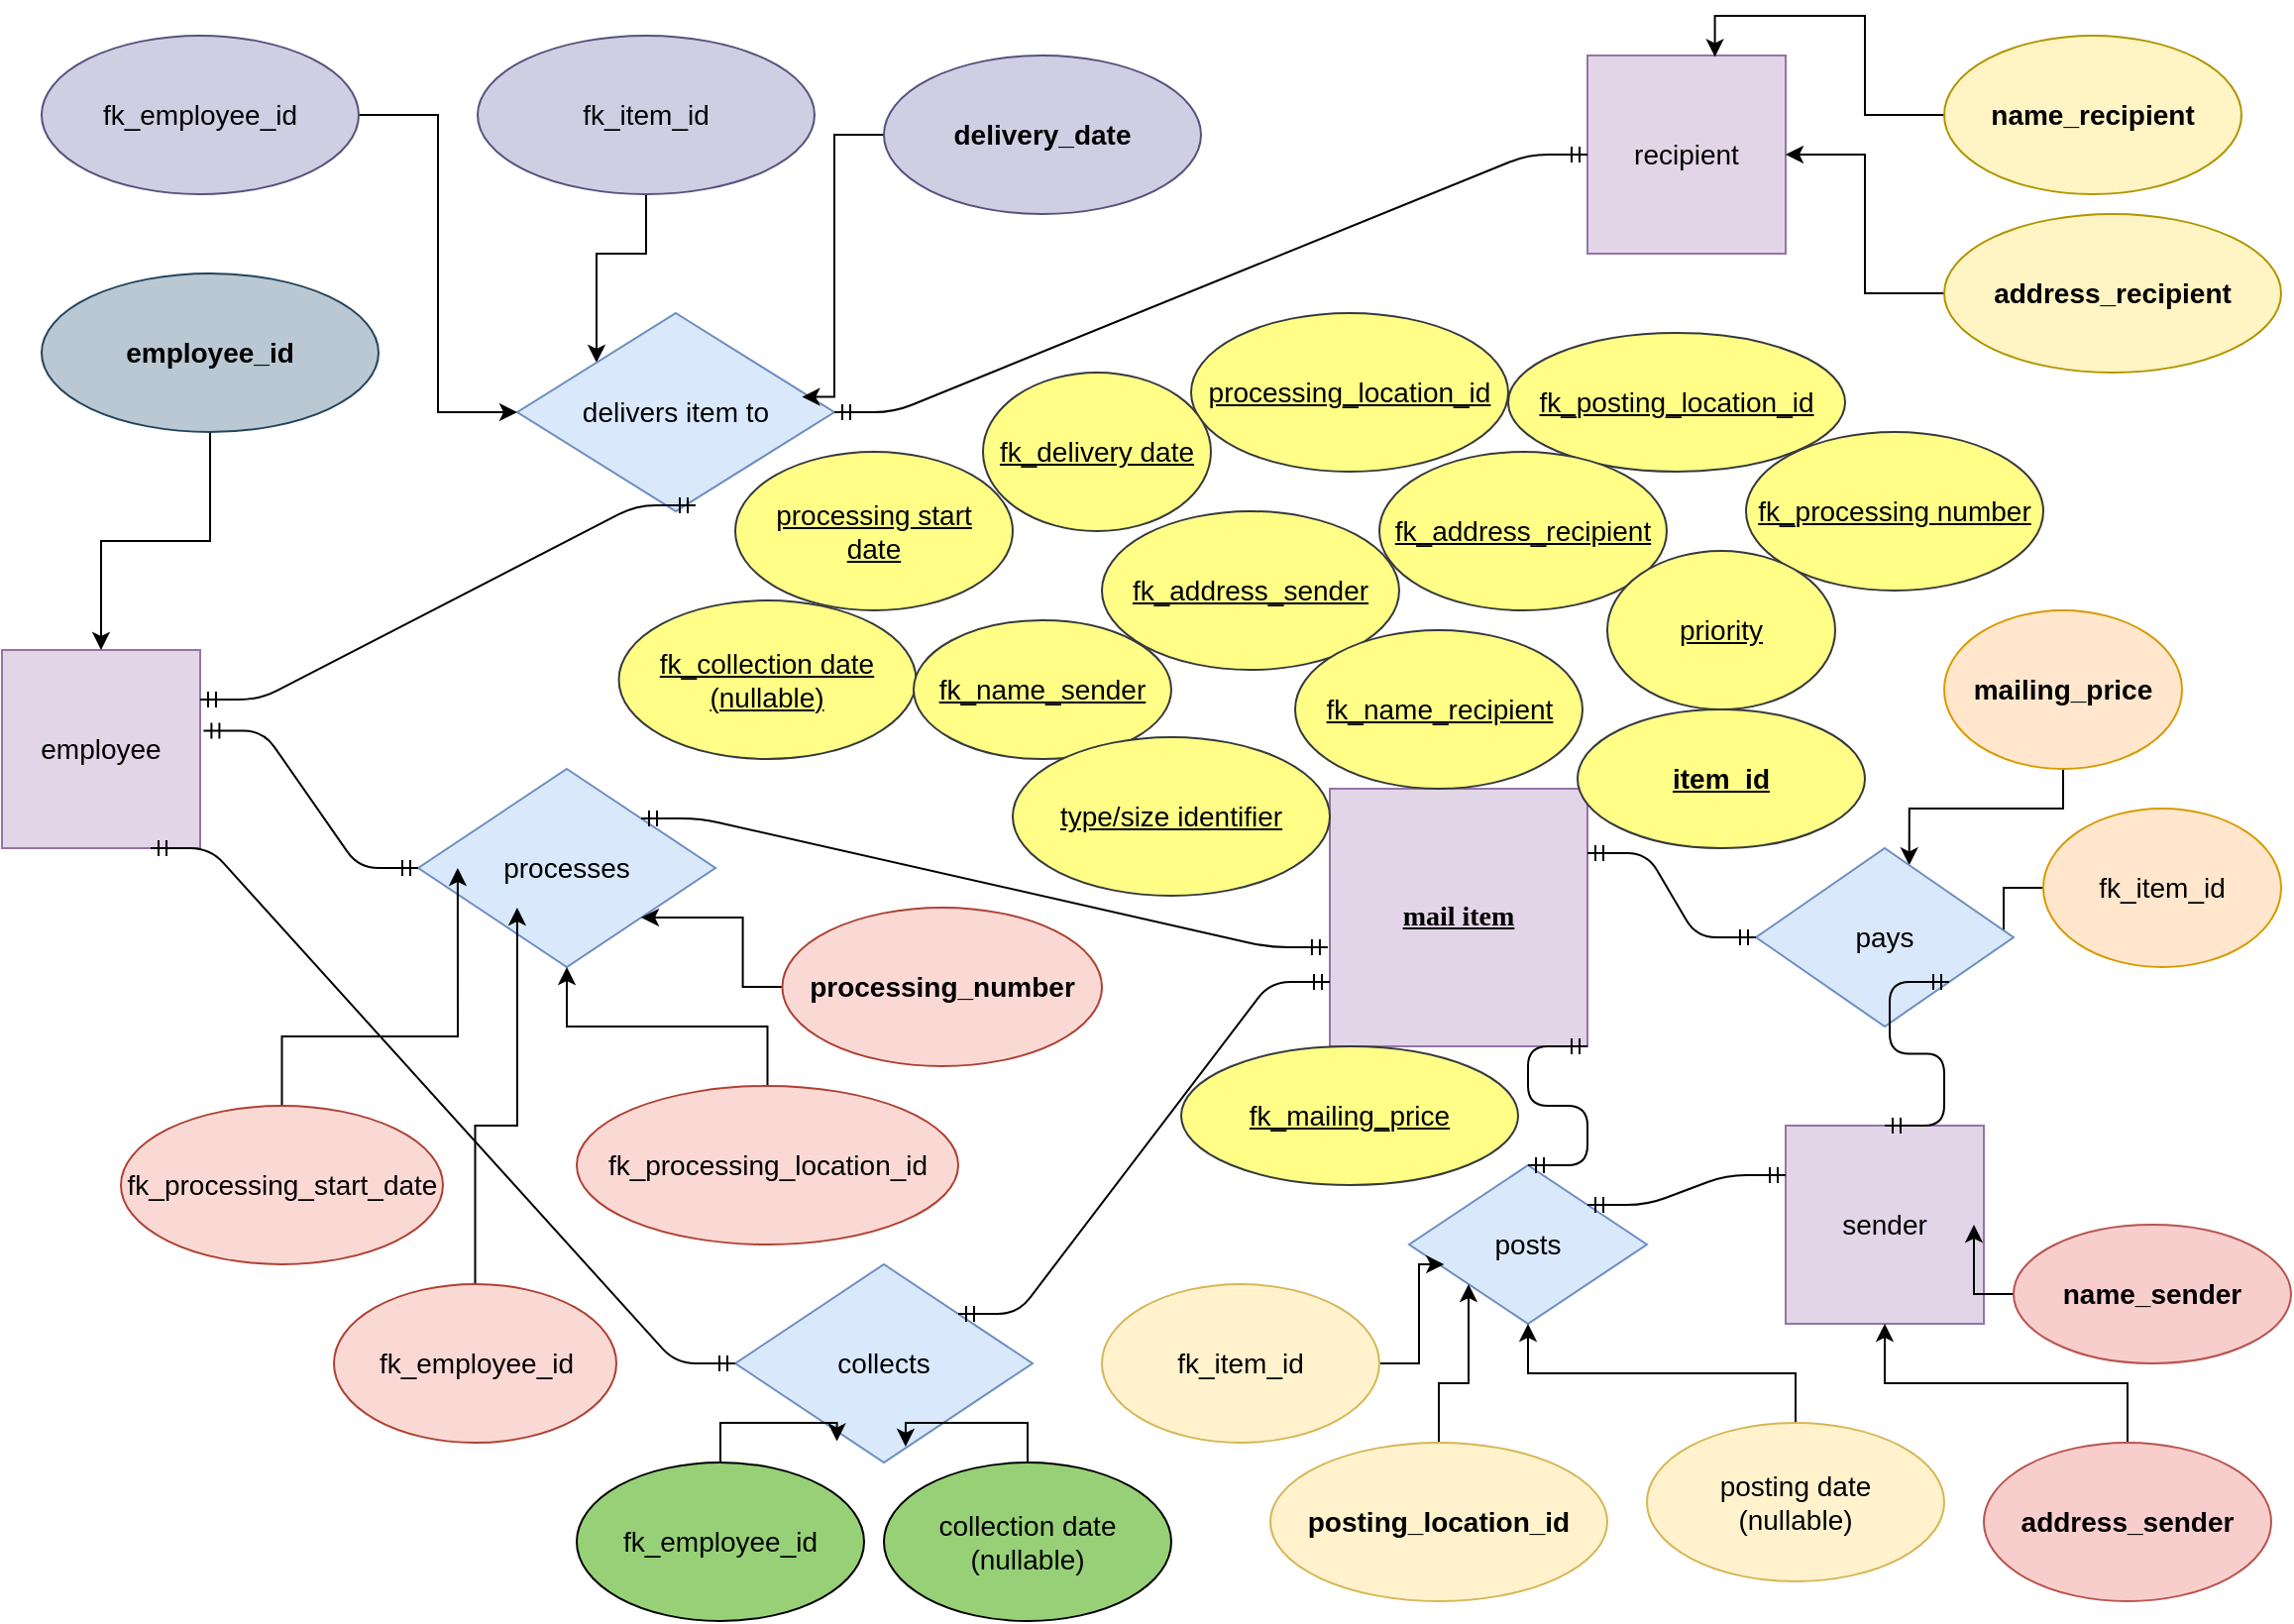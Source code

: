 <mxfile version="13.5.4" type="device"><diagram id="zDZmXAtzCNWLokW1jeRb" name="Page-1"><mxGraphModel dx="998" dy="492" grid="1" gridSize="10" guides="1" tooltips="1" connect="1" arrows="1" fold="1" page="1" pageScale="1" pageWidth="1169" pageHeight="827" math="0" shadow="0"><root><mxCell id="0"/><mxCell id="1" parent="0"/><mxCell id="Khkg1KRHEg8F2Jqv0YAL-1" value="mail item" style="whiteSpace=wrap;html=1;aspect=fixed;fontSize=14;fillColor=#e1d5e7;strokeColor=#9673a6;fontFamily=Comic Sans MS;fontStyle=5" parent="1" vertex="1"><mxGeometry x="680" y="400" width="130" height="130" as="geometry"/></mxCell><mxCell id="Khkg1KRHEg8F2Jqv0YAL-3" value="employee" style="whiteSpace=wrap;html=1;aspect=fixed;fontSize=14;fillColor=#e1d5e7;strokeColor=#9673a6;" parent="1" vertex="1"><mxGeometry x="10" y="330" width="100" height="100" as="geometry"/></mxCell><mxCell id="Khkg1KRHEg8F2Jqv0YAL-4" value="sender" style="whiteSpace=wrap;html=1;aspect=fixed;fontSize=14;fillColor=#e1d5e7;strokeColor=#9673a6;" parent="1" vertex="1"><mxGeometry x="910" y="570" width="100" height="100" as="geometry"/></mxCell><mxCell id="Khkg1KRHEg8F2Jqv0YAL-5" value="recipient" style="whiteSpace=wrap;html=1;aspect=fixed;fontSize=14;fillColor=#e1d5e7;strokeColor=#9673a6;" parent="1" vertex="1"><mxGeometry x="810" y="30" width="100" height="100" as="geometry"/></mxCell><mxCell id="Khkg1KRHEg8F2Jqv0YAL-47" style="edgeStyle=orthogonalEdgeStyle;rounded=0;orthogonalLoop=1;jettySize=auto;html=1;entryX=0;entryY=0;entryDx=0;entryDy=0;fontSize=14;" parent="1" source="Khkg1KRHEg8F2Jqv0YAL-6" target="Khkg1KRHEg8F2Jqv0YAL-20" edge="1"><mxGeometry relative="1" as="geometry"/></mxCell><mxCell id="Khkg1KRHEg8F2Jqv0YAL-6" value="fk_item_id" style="ellipse;whiteSpace=wrap;html=1;fontSize=14;fillColor=#d0cee2;strokeColor=#56517e;" parent="1" vertex="1"><mxGeometry x="250" y="20" width="170" height="80" as="geometry"/></mxCell><mxCell id="Khkg1KRHEg8F2Jqv0YAL-32" style="edgeStyle=orthogonalEdgeStyle;rounded=0;orthogonalLoop=1;jettySize=auto;html=1;entryX=0.595;entryY=0.096;entryDx=0;entryDy=0;entryPerimeter=0;fontSize=14;" parent="1" source="Khkg1KRHEg8F2Jqv0YAL-9" target="Khkg1KRHEg8F2Jqv0YAL-15" edge="1"><mxGeometry relative="1" as="geometry"/></mxCell><mxCell id="Khkg1KRHEg8F2Jqv0YAL-9" value="&lt;b&gt;mailing_price&lt;/b&gt;" style="ellipse;whiteSpace=wrap;html=1;fontSize=14;fillColor=#ffe6cc;strokeColor=#d79b00;" parent="1" vertex="1"><mxGeometry x="990" y="310" width="120" height="80" as="geometry"/></mxCell><mxCell id="Khkg1KRHEg8F2Jqv0YAL-33" style="edgeStyle=orthogonalEdgeStyle;rounded=0;orthogonalLoop=1;jettySize=auto;html=1;exitX=0;exitY=0.5;exitDx=0;exitDy=0;fontSize=14;" parent="1" source="Khkg1KRHEg8F2Jqv0YAL-10" target="Khkg1KRHEg8F2Jqv0YAL-15" edge="1"><mxGeometry relative="1" as="geometry"/></mxCell><mxCell id="Khkg1KRHEg8F2Jqv0YAL-10" value="fk_item_id" style="ellipse;whiteSpace=wrap;html=1;fontSize=14;fillColor=#ffe6cc;strokeColor=#d79b00;" parent="1" vertex="1"><mxGeometry x="1040" y="410" width="120" height="80" as="geometry"/></mxCell><mxCell id="Khkg1KRHEg8F2Jqv0YAL-49" style="edgeStyle=orthogonalEdgeStyle;rounded=0;orthogonalLoop=1;jettySize=auto;html=1;fontSize=14;" parent="1" source="Khkg1KRHEg8F2Jqv0YAL-12" target="Khkg1KRHEg8F2Jqv0YAL-5" edge="1"><mxGeometry relative="1" as="geometry"/></mxCell><mxCell id="Khkg1KRHEg8F2Jqv0YAL-12" value="address_recipient" style="ellipse;whiteSpace=wrap;html=1;fontSize=14;strokeColor=#B09500;fillColor=#FFF4C3;fontStyle=1" parent="1" vertex="1"><mxGeometry x="990" y="110" width="170" height="80" as="geometry"/></mxCell><mxCell id="Khkg1KRHEg8F2Jqv0YAL-48" style="edgeStyle=orthogonalEdgeStyle;rounded=0;orthogonalLoop=1;jettySize=auto;html=1;entryX=0.643;entryY=0.007;entryDx=0;entryDy=0;entryPerimeter=0;fontSize=14;" parent="1" source="Khkg1KRHEg8F2Jqv0YAL-13" target="Khkg1KRHEg8F2Jqv0YAL-5" edge="1"><mxGeometry relative="1" as="geometry"/></mxCell><mxCell id="Khkg1KRHEg8F2Jqv0YAL-13" value="name_recipient" style="ellipse;whiteSpace=wrap;html=1;fontSize=14;strokeColor=#B09500;fillColor=#FFF4C3;fontStyle=1" parent="1" vertex="1"><mxGeometry x="990" y="20" width="150" height="80" as="geometry"/></mxCell><mxCell id="Khkg1KRHEg8F2Jqv0YAL-15" value="pays" style="rhombus;whiteSpace=wrap;html=1;fontSize=14;fillColor=#dae8fc;strokeColor=#6c8ebf;" parent="1" vertex="1"><mxGeometry x="895" y="430" width="130" height="90" as="geometry"/></mxCell><mxCell id="Khkg1KRHEg8F2Jqv0YAL-17" value="posts" style="rhombus;whiteSpace=wrap;html=1;fontSize=14;fillColor=#dae8fc;strokeColor=#6c8ebf;" parent="1" vertex="1"><mxGeometry x="720" y="590" width="120" height="80" as="geometry"/></mxCell><mxCell id="Khkg1KRHEg8F2Jqv0YAL-19" value="processes" style="rhombus;whiteSpace=wrap;html=1;fontSize=14;fillColor=#dae8fc;strokeColor=#6c8ebf;" parent="1" vertex="1"><mxGeometry x="220" y="390" width="150" height="100" as="geometry"/></mxCell><mxCell id="Khkg1KRHEg8F2Jqv0YAL-20" value="delivers item to" style="rhombus;whiteSpace=wrap;html=1;fontSize=14;fillColor=#dae8fc;strokeColor=#6c8ebf;" parent="1" vertex="1"><mxGeometry x="270" y="160" width="160" height="100" as="geometry"/></mxCell><mxCell id="Khkg1KRHEg8F2Jqv0YAL-21" value="" style="edgeStyle=entityRelationEdgeStyle;fontSize=12;html=1;endArrow=ERmandOne;startArrow=ERmandOne;exitX=1;exitY=0.25;exitDx=0;exitDy=0;" parent="1" source="Khkg1KRHEg8F2Jqv0YAL-3" edge="1"><mxGeometry width="100" height="100" relative="1" as="geometry"><mxPoint x="320" y="450" as="sourcePoint"/><mxPoint x="360" y="257" as="targetPoint"/></mxGeometry></mxCell><mxCell id="Khkg1KRHEg8F2Jqv0YAL-22" value="" style="edgeStyle=entityRelationEdgeStyle;fontSize=12;html=1;endArrow=ERmandOne;startArrow=ERmandOne;entryX=0;entryY=0.5;entryDx=0;entryDy=0;" parent="1" source="Khkg1KRHEg8F2Jqv0YAL-20" target="Khkg1KRHEg8F2Jqv0YAL-5" edge="1"><mxGeometry width="100" height="100" relative="1" as="geometry"><mxPoint x="470" y="360" as="sourcePoint"/><mxPoint x="650" y="150" as="targetPoint"/></mxGeometry></mxCell><mxCell id="Khkg1KRHEg8F2Jqv0YAL-23" value="" style="edgeStyle=entityRelationEdgeStyle;fontSize=12;html=1;endArrow=ERmandOne;startArrow=ERmandOne;entryX=0.5;entryY=0;entryDx=0;entryDy=0;exitX=1;exitY=1;exitDx=0;exitDy=0;" parent="1" source="Khkg1KRHEg8F2Jqv0YAL-15" target="Khkg1KRHEg8F2Jqv0YAL-4" edge="1"><mxGeometry width="100" height="100" relative="1" as="geometry"><mxPoint x="580" y="560" as="sourcePoint"/><mxPoint x="760" y="350" as="targetPoint"/></mxGeometry></mxCell><mxCell id="Khkg1KRHEg8F2Jqv0YAL-24" value="" style="edgeStyle=entityRelationEdgeStyle;fontSize=12;html=1;endArrow=ERmandOne;startArrow=ERmandOne;exitX=1;exitY=0.25;exitDx=0;exitDy=0;" parent="1" source="Khkg1KRHEg8F2Jqv0YAL-1" target="Khkg1KRHEg8F2Jqv0YAL-15" edge="1"><mxGeometry width="100" height="100" relative="1" as="geometry"><mxPoint x="770" y="500" as="sourcePoint"/><mxPoint x="950" y="290" as="targetPoint"/></mxGeometry></mxCell><mxCell id="Khkg1KRHEg8F2Jqv0YAL-25" value="" style="edgeStyle=entityRelationEdgeStyle;fontSize=12;html=1;endArrow=ERmandOne;startArrow=ERmandOne;exitX=1;exitY=0;exitDx=0;exitDy=0;entryX=0;entryY=0.25;entryDx=0;entryDy=0;" parent="1" source="Khkg1KRHEg8F2Jqv0YAL-17" target="Khkg1KRHEg8F2Jqv0YAL-4" edge="1"><mxGeometry width="100" height="100" relative="1" as="geometry"><mxPoint x="280" y="600" as="sourcePoint"/><mxPoint x="460" y="390" as="targetPoint"/></mxGeometry></mxCell><mxCell id="Khkg1KRHEg8F2Jqv0YAL-26" value="" style="edgeStyle=entityRelationEdgeStyle;fontSize=12;html=1;endArrow=ERmandOne;startArrow=ERmandOne;entryX=1;entryY=1;entryDx=0;entryDy=0;exitX=0.5;exitY=0;exitDx=0;exitDy=0;" parent="1" source="Khkg1KRHEg8F2Jqv0YAL-17" target="Khkg1KRHEg8F2Jqv0YAL-1" edge="1"><mxGeometry width="100" height="100" relative="1" as="geometry"><mxPoint x="730" y="555" as="sourcePoint"/><mxPoint x="830" y="540" as="targetPoint"/></mxGeometry></mxCell><mxCell id="Khkg1KRHEg8F2Jqv0YAL-27" value="" style="edgeStyle=entityRelationEdgeStyle;fontSize=12;html=1;endArrow=ERmandOne;startArrow=ERmandOne;exitX=1;exitY=0;exitDx=0;exitDy=0;entryX=-0.008;entryY=0.615;entryDx=0;entryDy=0;entryPerimeter=0;" parent="1" source="Khkg1KRHEg8F2Jqv0YAL-19" target="Khkg1KRHEg8F2Jqv0YAL-1" edge="1"><mxGeometry width="100" height="100" relative="1" as="geometry"><mxPoint x="410" y="414" as="sourcePoint"/><mxPoint x="673" y="450" as="targetPoint"/></mxGeometry></mxCell><mxCell id="Khkg1KRHEg8F2Jqv0YAL-28" value="" style="edgeStyle=entityRelationEdgeStyle;fontSize=12;html=1;endArrow=ERmandOne;startArrow=ERmandOne;exitX=1.017;exitY=0.407;exitDx=0;exitDy=0;exitPerimeter=0;" parent="1" source="Khkg1KRHEg8F2Jqv0YAL-3" target="Khkg1KRHEg8F2Jqv0YAL-19" edge="1"><mxGeometry width="100" height="100" relative="1" as="geometry"><mxPoint x="210.5" y="660" as="sourcePoint"/><mxPoint x="360" y="575" as="targetPoint"/></mxGeometry></mxCell><mxCell id="Khkg1KRHEg8F2Jqv0YAL-29" value="collects" style="rhombus;whiteSpace=wrap;html=1;fontSize=14;fillColor=#dae8fc;strokeColor=#6c8ebf;" parent="1" vertex="1"><mxGeometry x="380" y="640" width="150" height="100" as="geometry"/></mxCell><mxCell id="Khkg1KRHEg8F2Jqv0YAL-30" value="" style="edgeStyle=entityRelationEdgeStyle;fontSize=12;html=1;endArrow=ERmandOne;startArrow=ERmandOne;exitX=0.75;exitY=1;exitDx=0;exitDy=0;" parent="1" source="Khkg1KRHEg8F2Jqv0YAL-3" target="Khkg1KRHEg8F2Jqv0YAL-29" edge="1"><mxGeometry width="100" height="100" relative="1" as="geometry"><mxPoint x="210" y="650" as="sourcePoint"/><mxPoint x="370" y="690" as="targetPoint"/></mxGeometry></mxCell><mxCell id="Khkg1KRHEg8F2Jqv0YAL-31" value="" style="edgeStyle=entityRelationEdgeStyle;fontSize=12;html=1;endArrow=ERmandOne;startArrow=ERmandOne;exitX=1;exitY=0;exitDx=0;exitDy=0;entryX=0;entryY=0.75;entryDx=0;entryDy=0;" parent="1" source="Khkg1KRHEg8F2Jqv0YAL-29" target="Khkg1KRHEg8F2Jqv0YAL-1" edge="1"><mxGeometry width="100" height="100" relative="1" as="geometry"><mxPoint x="530" y="515.7" as="sourcePoint"/><mxPoint x="685.8" y="470" as="targetPoint"/></mxGeometry></mxCell><mxCell id="Khkg1KRHEg8F2Jqv0YAL-42" style="edgeStyle=orthogonalEdgeStyle;rounded=0;orthogonalLoop=1;jettySize=auto;html=1;entryX=0.147;entryY=0.625;entryDx=0;entryDy=0;entryPerimeter=0;fontSize=14;" parent="1" source="Khkg1KRHEg8F2Jqv0YAL-34" target="Khkg1KRHEg8F2Jqv0YAL-17" edge="1"><mxGeometry relative="1" as="geometry"/></mxCell><mxCell id="Khkg1KRHEg8F2Jqv0YAL-34" value="fk_item_id" style="ellipse;whiteSpace=wrap;html=1;fontSize=14;fillColor=#fff2cc;strokeColor=#d6b656;" parent="1" vertex="1"><mxGeometry x="565" y="650" width="140" height="80" as="geometry"/></mxCell><mxCell id="Khkg1KRHEg8F2Jqv0YAL-44" style="edgeStyle=orthogonalEdgeStyle;rounded=0;orthogonalLoop=1;jettySize=auto;html=1;fontSize=14;" parent="1" source="Khkg1KRHEg8F2Jqv0YAL-35" target="Khkg1KRHEg8F2Jqv0YAL-4" edge="1"><mxGeometry relative="1" as="geometry"/></mxCell><mxCell id="Khkg1KRHEg8F2Jqv0YAL-35" value="name_sender" style="ellipse;whiteSpace=wrap;html=1;fontSize=14;fillColor=#f8cecc;strokeColor=#b85450;fontStyle=1" parent="1" vertex="1"><mxGeometry x="1025" y="620" width="140" height="70" as="geometry"/></mxCell><mxCell id="Khkg1KRHEg8F2Jqv0YAL-78" style="edgeStyle=orthogonalEdgeStyle;rounded=0;orthogonalLoop=1;jettySize=auto;html=1;entryX=0.898;entryY=0.423;entryDx=0;entryDy=0;entryPerimeter=0;fontSize=14;fontColor=#000000;" parent="1" source="Khkg1KRHEg8F2Jqv0YAL-36" target="Khkg1KRHEg8F2Jqv0YAL-20" edge="1"><mxGeometry relative="1" as="geometry"><Array as="points"><mxPoint x="430" y="70"/><mxPoint x="430" y="202"/></Array></mxGeometry></mxCell><mxCell id="Khkg1KRHEg8F2Jqv0YAL-36" value="&lt;b&gt;delivery_date&lt;/b&gt;" style="ellipse;whiteSpace=wrap;html=1;fontSize=14;fillColor=#d0cee2;strokeColor=#56517e;" parent="1" vertex="1"><mxGeometry x="455" y="30" width="160" height="80" as="geometry"/></mxCell><mxCell id="Khkg1KRHEg8F2Jqv0YAL-40" style="edgeStyle=orthogonalEdgeStyle;rounded=0;orthogonalLoop=1;jettySize=auto;html=1;fontSize=14;" parent="1" source="Khkg1KRHEg8F2Jqv0YAL-37" target="Khkg1KRHEg8F2Jqv0YAL-17" edge="1"><mxGeometry relative="1" as="geometry"/></mxCell><mxCell id="Khkg1KRHEg8F2Jqv0YAL-37" value="posting date&lt;br&gt;(nullable)" style="ellipse;whiteSpace=wrap;html=1;fontSize=14;fillColor=#fff2cc;strokeColor=#d6b656;" parent="1" vertex="1"><mxGeometry x="840" y="720" width="150" height="80" as="geometry"/></mxCell><mxCell id="Khkg1KRHEg8F2Jqv0YAL-41" style="edgeStyle=orthogonalEdgeStyle;rounded=0;orthogonalLoop=1;jettySize=auto;html=1;entryX=0;entryY=1;entryDx=0;entryDy=0;fontSize=14;" parent="1" source="Khkg1KRHEg8F2Jqv0YAL-38" target="Khkg1KRHEg8F2Jqv0YAL-17" edge="1"><mxGeometry relative="1" as="geometry"/></mxCell><mxCell id="Khkg1KRHEg8F2Jqv0YAL-38" value="&lt;b&gt;posting_location_id&lt;/b&gt;" style="ellipse;whiteSpace=wrap;html=1;fontSize=14;fillColor=#fff2cc;strokeColor=#d6b656;" parent="1" vertex="1"><mxGeometry x="650" y="730" width="170" height="80" as="geometry"/></mxCell><mxCell id="Khkg1KRHEg8F2Jqv0YAL-46" style="edgeStyle=orthogonalEdgeStyle;rounded=0;orthogonalLoop=1;jettySize=auto;html=1;entryX=0;entryY=0.5;entryDx=0;entryDy=0;fontSize=14;" parent="1" source="Khkg1KRHEg8F2Jqv0YAL-39" target="Khkg1KRHEg8F2Jqv0YAL-20" edge="1"><mxGeometry relative="1" as="geometry"/></mxCell><mxCell id="Khkg1KRHEg8F2Jqv0YAL-39" value="fk_employee_id" style="ellipse;whiteSpace=wrap;html=1;fontSize=14;fillColor=#d0cee2;strokeColor=#56517e;" parent="1" vertex="1"><mxGeometry x="30" y="20" width="160" height="80" as="geometry"/></mxCell><mxCell id="Khkg1KRHEg8F2Jqv0YAL-51" style="edgeStyle=orthogonalEdgeStyle;rounded=0;orthogonalLoop=1;jettySize=auto;html=1;fontSize=14;" parent="1" source="Khkg1KRHEg8F2Jqv0YAL-50" target="Khkg1KRHEg8F2Jqv0YAL-4" edge="1"><mxGeometry relative="1" as="geometry"/></mxCell><mxCell id="Khkg1KRHEg8F2Jqv0YAL-50" value="address_sender" style="ellipse;whiteSpace=wrap;html=1;fontSize=14;fillColor=#f8cecc;strokeColor=#b85450;fontStyle=1" parent="1" vertex="1"><mxGeometry x="1010" y="730" width="145" height="80" as="geometry"/></mxCell><mxCell id="Khkg1KRHEg8F2Jqv0YAL-53" style="edgeStyle=orthogonalEdgeStyle;rounded=0;orthogonalLoop=1;jettySize=auto;html=1;entryX=0.573;entryY=0.92;entryDx=0;entryDy=0;entryPerimeter=0;fontSize=14;fontColor=#000000;" parent="1" source="Khkg1KRHEg8F2Jqv0YAL-52" target="Khkg1KRHEg8F2Jqv0YAL-29" edge="1"><mxGeometry relative="1" as="geometry"/></mxCell><mxCell id="Khkg1KRHEg8F2Jqv0YAL-52" value="collection date&lt;br&gt;(nullable)" style="ellipse;whiteSpace=wrap;html=1;fontSize=14;fillColor=#97D077;" parent="1" vertex="1"><mxGeometry x="455" y="740" width="145" height="80" as="geometry"/></mxCell><mxCell id="Khkg1KRHEg8F2Jqv0YAL-55" style="edgeStyle=orthogonalEdgeStyle;rounded=0;orthogonalLoop=1;jettySize=auto;html=1;entryX=0.342;entryY=0.893;entryDx=0;entryDy=0;entryPerimeter=0;fontSize=14;fontColor=#000000;" parent="1" source="Khkg1KRHEg8F2Jqv0YAL-54" target="Khkg1KRHEg8F2Jqv0YAL-29" edge="1"><mxGeometry relative="1" as="geometry"/></mxCell><mxCell id="Khkg1KRHEg8F2Jqv0YAL-54" value="fk_employee_id" style="ellipse;whiteSpace=wrap;html=1;fontSize=14;fillColor=#97D077;" parent="1" vertex="1"><mxGeometry x="300" y="740" width="145" height="80" as="geometry"/></mxCell><mxCell id="Khkg1KRHEg8F2Jqv0YAL-62" style="edgeStyle=orthogonalEdgeStyle;rounded=0;orthogonalLoop=1;jettySize=auto;html=1;fontSize=14;fontColor=#000000;" parent="1" source="Khkg1KRHEg8F2Jqv0YAL-57" target="Khkg1KRHEg8F2Jqv0YAL-19" edge="1"><mxGeometry relative="1" as="geometry"/></mxCell><mxCell id="Khkg1KRHEg8F2Jqv0YAL-57" value="fk_processing_location_id" style="ellipse;whiteSpace=wrap;html=1;fontSize=14;fillColor=#fad9d5;strokeColor=#ae4132;" parent="1" vertex="1"><mxGeometry x="300" y="550" width="192.5" height="80" as="geometry"/></mxCell><mxCell id="Khkg1KRHEg8F2Jqv0YAL-63" style="edgeStyle=orthogonalEdgeStyle;rounded=0;orthogonalLoop=1;jettySize=auto;html=1;entryX=1;entryY=1;entryDx=0;entryDy=0;fontSize=14;fontColor=#000000;" parent="1" source="Khkg1KRHEg8F2Jqv0YAL-59" target="Khkg1KRHEg8F2Jqv0YAL-19" edge="1"><mxGeometry relative="1" as="geometry"/></mxCell><mxCell id="Khkg1KRHEg8F2Jqv0YAL-59" value="&lt;b&gt;processing_number&lt;/b&gt;" style="ellipse;whiteSpace=wrap;html=1;fontSize=14;fillColor=#fad9d5;strokeColor=#ae4132;" parent="1" vertex="1"><mxGeometry x="403.75" y="460" width="161.25" height="80" as="geometry"/></mxCell><mxCell id="Khkg1KRHEg8F2Jqv0YAL-66" style="edgeStyle=orthogonalEdgeStyle;rounded=0;orthogonalLoop=1;jettySize=auto;html=1;entryX=0.333;entryY=0.7;entryDx=0;entryDy=0;entryPerimeter=0;fontSize=14;fontColor=#000000;" parent="1" source="Khkg1KRHEg8F2Jqv0YAL-65" target="Khkg1KRHEg8F2Jqv0YAL-19" edge="1"><mxGeometry relative="1" as="geometry"/></mxCell><mxCell id="Khkg1KRHEg8F2Jqv0YAL-65" value="fk_employee_id" style="ellipse;whiteSpace=wrap;html=1;fontSize=14;fillColor=#fad9d5;strokeColor=#ae4132;" parent="1" vertex="1"><mxGeometry x="177.5" y="650" width="142.5" height="80" as="geometry"/></mxCell><mxCell id="Khkg1KRHEg8F2Jqv0YAL-70" style="edgeStyle=orthogonalEdgeStyle;rounded=0;orthogonalLoop=1;jettySize=auto;html=1;entryX=0.133;entryY=0.5;entryDx=0;entryDy=0;entryPerimeter=0;fontSize=14;fontColor=#000000;" parent="1" source="Khkg1KRHEg8F2Jqv0YAL-67" target="Khkg1KRHEg8F2Jqv0YAL-19" edge="1"><mxGeometry relative="1" as="geometry"/></mxCell><mxCell id="Khkg1KRHEg8F2Jqv0YAL-67" value="fk_processing_start_date" style="ellipse;whiteSpace=wrap;html=1;fontSize=14;fillColor=#fad9d5;strokeColor=#ae4132;" parent="1" vertex="1"><mxGeometry x="70" y="560" width="162.5" height="80" as="geometry"/></mxCell><mxCell id="Khkg1KRHEg8F2Jqv0YAL-72" style="edgeStyle=orthogonalEdgeStyle;rounded=0;orthogonalLoop=1;jettySize=auto;html=1;fontSize=14;fontColor=#000000;" parent="1" source="Khkg1KRHEg8F2Jqv0YAL-71" target="Khkg1KRHEg8F2Jqv0YAL-3" edge="1"><mxGeometry relative="1" as="geometry"/></mxCell><mxCell id="Khkg1KRHEg8F2Jqv0YAL-71" value="employee_id" style="ellipse;whiteSpace=wrap;html=1;fillColor=#bac8d3;fontSize=14;strokeColor=#23445d;fontStyle=1" parent="1" vertex="1"><mxGeometry x="30" y="140" width="170" height="80" as="geometry"/></mxCell><mxCell id="Khkg1KRHEg8F2Jqv0YAL-79" value="processing start&lt;br&gt;date" style="ellipse;whiteSpace=wrap;html=1;fontSize=14;fillColor=#ffff88;strokeColor=#36393d;fontStyle=4" parent="1" vertex="1"><mxGeometry x="380" y="230" width="140" height="80" as="geometry"/></mxCell><mxCell id="Khkg1KRHEg8F2Jqv0YAL-80" value="fk_posting_location_id" style="ellipse;whiteSpace=wrap;html=1;fontSize=14;fillColor=#ffff88;strokeColor=#36393d;fontStyle=4" parent="1" vertex="1"><mxGeometry x="770" y="170" width="170" height="70" as="geometry"/></mxCell><mxCell id="Khkg1KRHEg8F2Jqv0YAL-81" value="processing_location_id" style="ellipse;whiteSpace=wrap;html=1;fontSize=14;fillColor=#ffff88;strokeColor=#36393d;fontStyle=4" parent="1" vertex="1"><mxGeometry x="610" y="160" width="160" height="80" as="geometry"/></mxCell><mxCell id="Khkg1KRHEg8F2Jqv0YAL-82" value="fk_delivery date" style="ellipse;whiteSpace=wrap;html=1;fontSize=14;fillColor=#ffff88;strokeColor=#36393d;fontStyle=4" parent="1" vertex="1"><mxGeometry x="505" y="190" width="115" height="80" as="geometry"/></mxCell><mxCell id="Khkg1KRHEg8F2Jqv0YAL-83" value="fk_processing number" style="ellipse;whiteSpace=wrap;html=1;fontSize=14;fillColor=#ffff88;strokeColor=#36393d;fontStyle=4" parent="1" vertex="1"><mxGeometry x="890" y="220" width="150" height="80" as="geometry"/></mxCell><mxCell id="Khkg1KRHEg8F2Jqv0YAL-85" value="fk_collection date&lt;br&gt;(nullable)" style="ellipse;whiteSpace=wrap;html=1;fontSize=14;fillColor=#ffff88;strokeColor=#36393d;fontStyle=4" parent="1" vertex="1"><mxGeometry x="321.25" y="305" width="150" height="80" as="geometry"/></mxCell><mxCell id="Khkg1KRHEg8F2Jqv0YAL-86" value="item_id" style="ellipse;whiteSpace=wrap;html=1;fontSize=14;fontStyle=5;fillColor=#ffff88;strokeColor=#36393d;" parent="1" vertex="1"><mxGeometry x="805" y="360" width="145" height="70" as="geometry"/></mxCell><mxCell id="Khkg1KRHEg8F2Jqv0YAL-88" value="fk_address_recipient" style="ellipse;whiteSpace=wrap;html=1;fontSize=14;fillColor=#ffff88;strokeColor=#36393d;fontStyle=4" parent="1" vertex="1"><mxGeometry x="705" y="230" width="145" height="80" as="geometry"/></mxCell><mxCell id="Khkg1KRHEg8F2Jqv0YAL-89" value="fk_address_sender" style="ellipse;whiteSpace=wrap;html=1;fontSize=14;rotation=0;fillColor=#ffff88;strokeColor=#36393d;fontStyle=4" parent="1" vertex="1"><mxGeometry x="565" y="260" width="150" height="80" as="geometry"/></mxCell><mxCell id="Khkg1KRHEg8F2Jqv0YAL-90" value="fk_name_sender" style="ellipse;whiteSpace=wrap;html=1;fontSize=14;rotation=0;fillColor=#ffff88;strokeColor=#36393d;fontStyle=4" parent="1" vertex="1"><mxGeometry x="470" y="315" width="130" height="70" as="geometry"/></mxCell><mxCell id="Khkg1KRHEg8F2Jqv0YAL-91" value="fk_name_recipient" style="ellipse;whiteSpace=wrap;html=1;fontSize=14;fillColor=#ffff88;strokeColor=#36393d;fontStyle=4" parent="1" vertex="1"><mxGeometry x="662.5" y="320" width="145" height="80" as="geometry"/></mxCell><mxCell id="Khkg1KRHEg8F2Jqv0YAL-92" value="fk_mailing_price" style="ellipse;whiteSpace=wrap;html=1;fontSize=14;rotation=0;fillColor=#ffff88;strokeColor=#36393d;fontStyle=4" parent="1" vertex="1"><mxGeometry x="605" y="530" width="170" height="70" as="geometry"/></mxCell><mxCell id="Khkg1KRHEg8F2Jqv0YAL-93" value="type/size identifier" style="ellipse;whiteSpace=wrap;html=1;fontSize=14;rotation=0;fillColor=#ffff88;strokeColor=#36393d;fontStyle=4" parent="1" vertex="1"><mxGeometry x="520" y="374" width="160" height="80" as="geometry"/></mxCell><mxCell id="Khkg1KRHEg8F2Jqv0YAL-94" value="priority" style="ellipse;whiteSpace=wrap;html=1;fontSize=14;fillColor=#ffff88;strokeColor=#36393d;fontStyle=4" parent="1" vertex="1"><mxGeometry x="820" y="280" width="115" height="80" as="geometry"/></mxCell></root></mxGraphModel></diagram></mxfile>